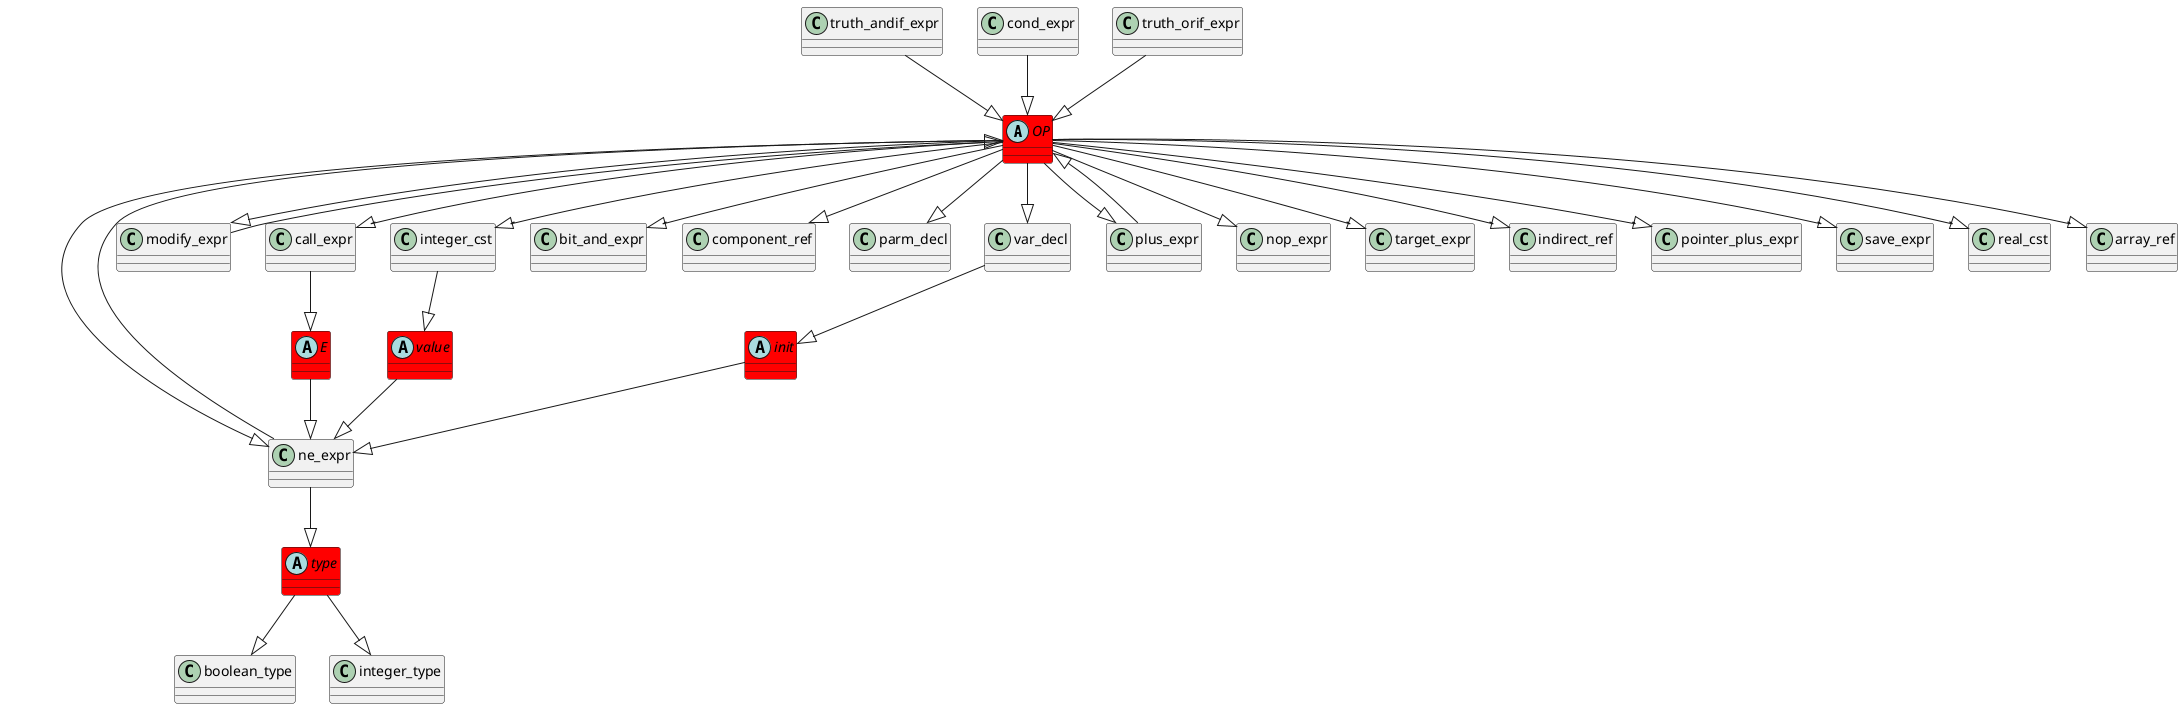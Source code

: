 @startuml
abstract class	OP	 #red	
OP	 --|> 	ne_expr	
modify_expr	 --|> 	OP	
abstract class	type	 #red	
type	 --|> 	boolean_type	
ne_expr	 --|> 	type	
OP	 --|> 	call_expr	
ne_expr	 --|> 	OP	
OP	 --|> 	integer_cst	
truth_andif_expr	 --|> 	OP	
type	 --|> 	integer_type	
cond_expr	 --|> 	OP	
truth_orif_expr	 --|> 	OP	
OP	 --|> 	bit_and_expr	
OP	 --|> 	component_ref	
OP	 --|> 	parm_decl	
OP	 --|> 	var_decl	
plus_expr	 --|> 	OP	
abstract class	value	 #red	
value	 --|> 	ne_expr	
integer_cst	 --|> 	value	
abstract class	E	 #red	
E	 --|> 	ne_expr	
call_expr	 --|> 	E	
OP	 --|> 	nop_expr	
OP	 --|> 	target_expr	
abstract class	init	 #red	
init	 --|> 	ne_expr	
var_decl	 --|> 	init	
OP	 --|> 	indirect_ref	
OP	 --|> 	modify_expr	
OP	 --|> 	pointer_plus_expr	
OP	 --|> 	save_expr	
OP	 --|> 	real_cst	
OP	 --|> 	array_ref	
OP	 --|> 	plus_expr	
@enduml
